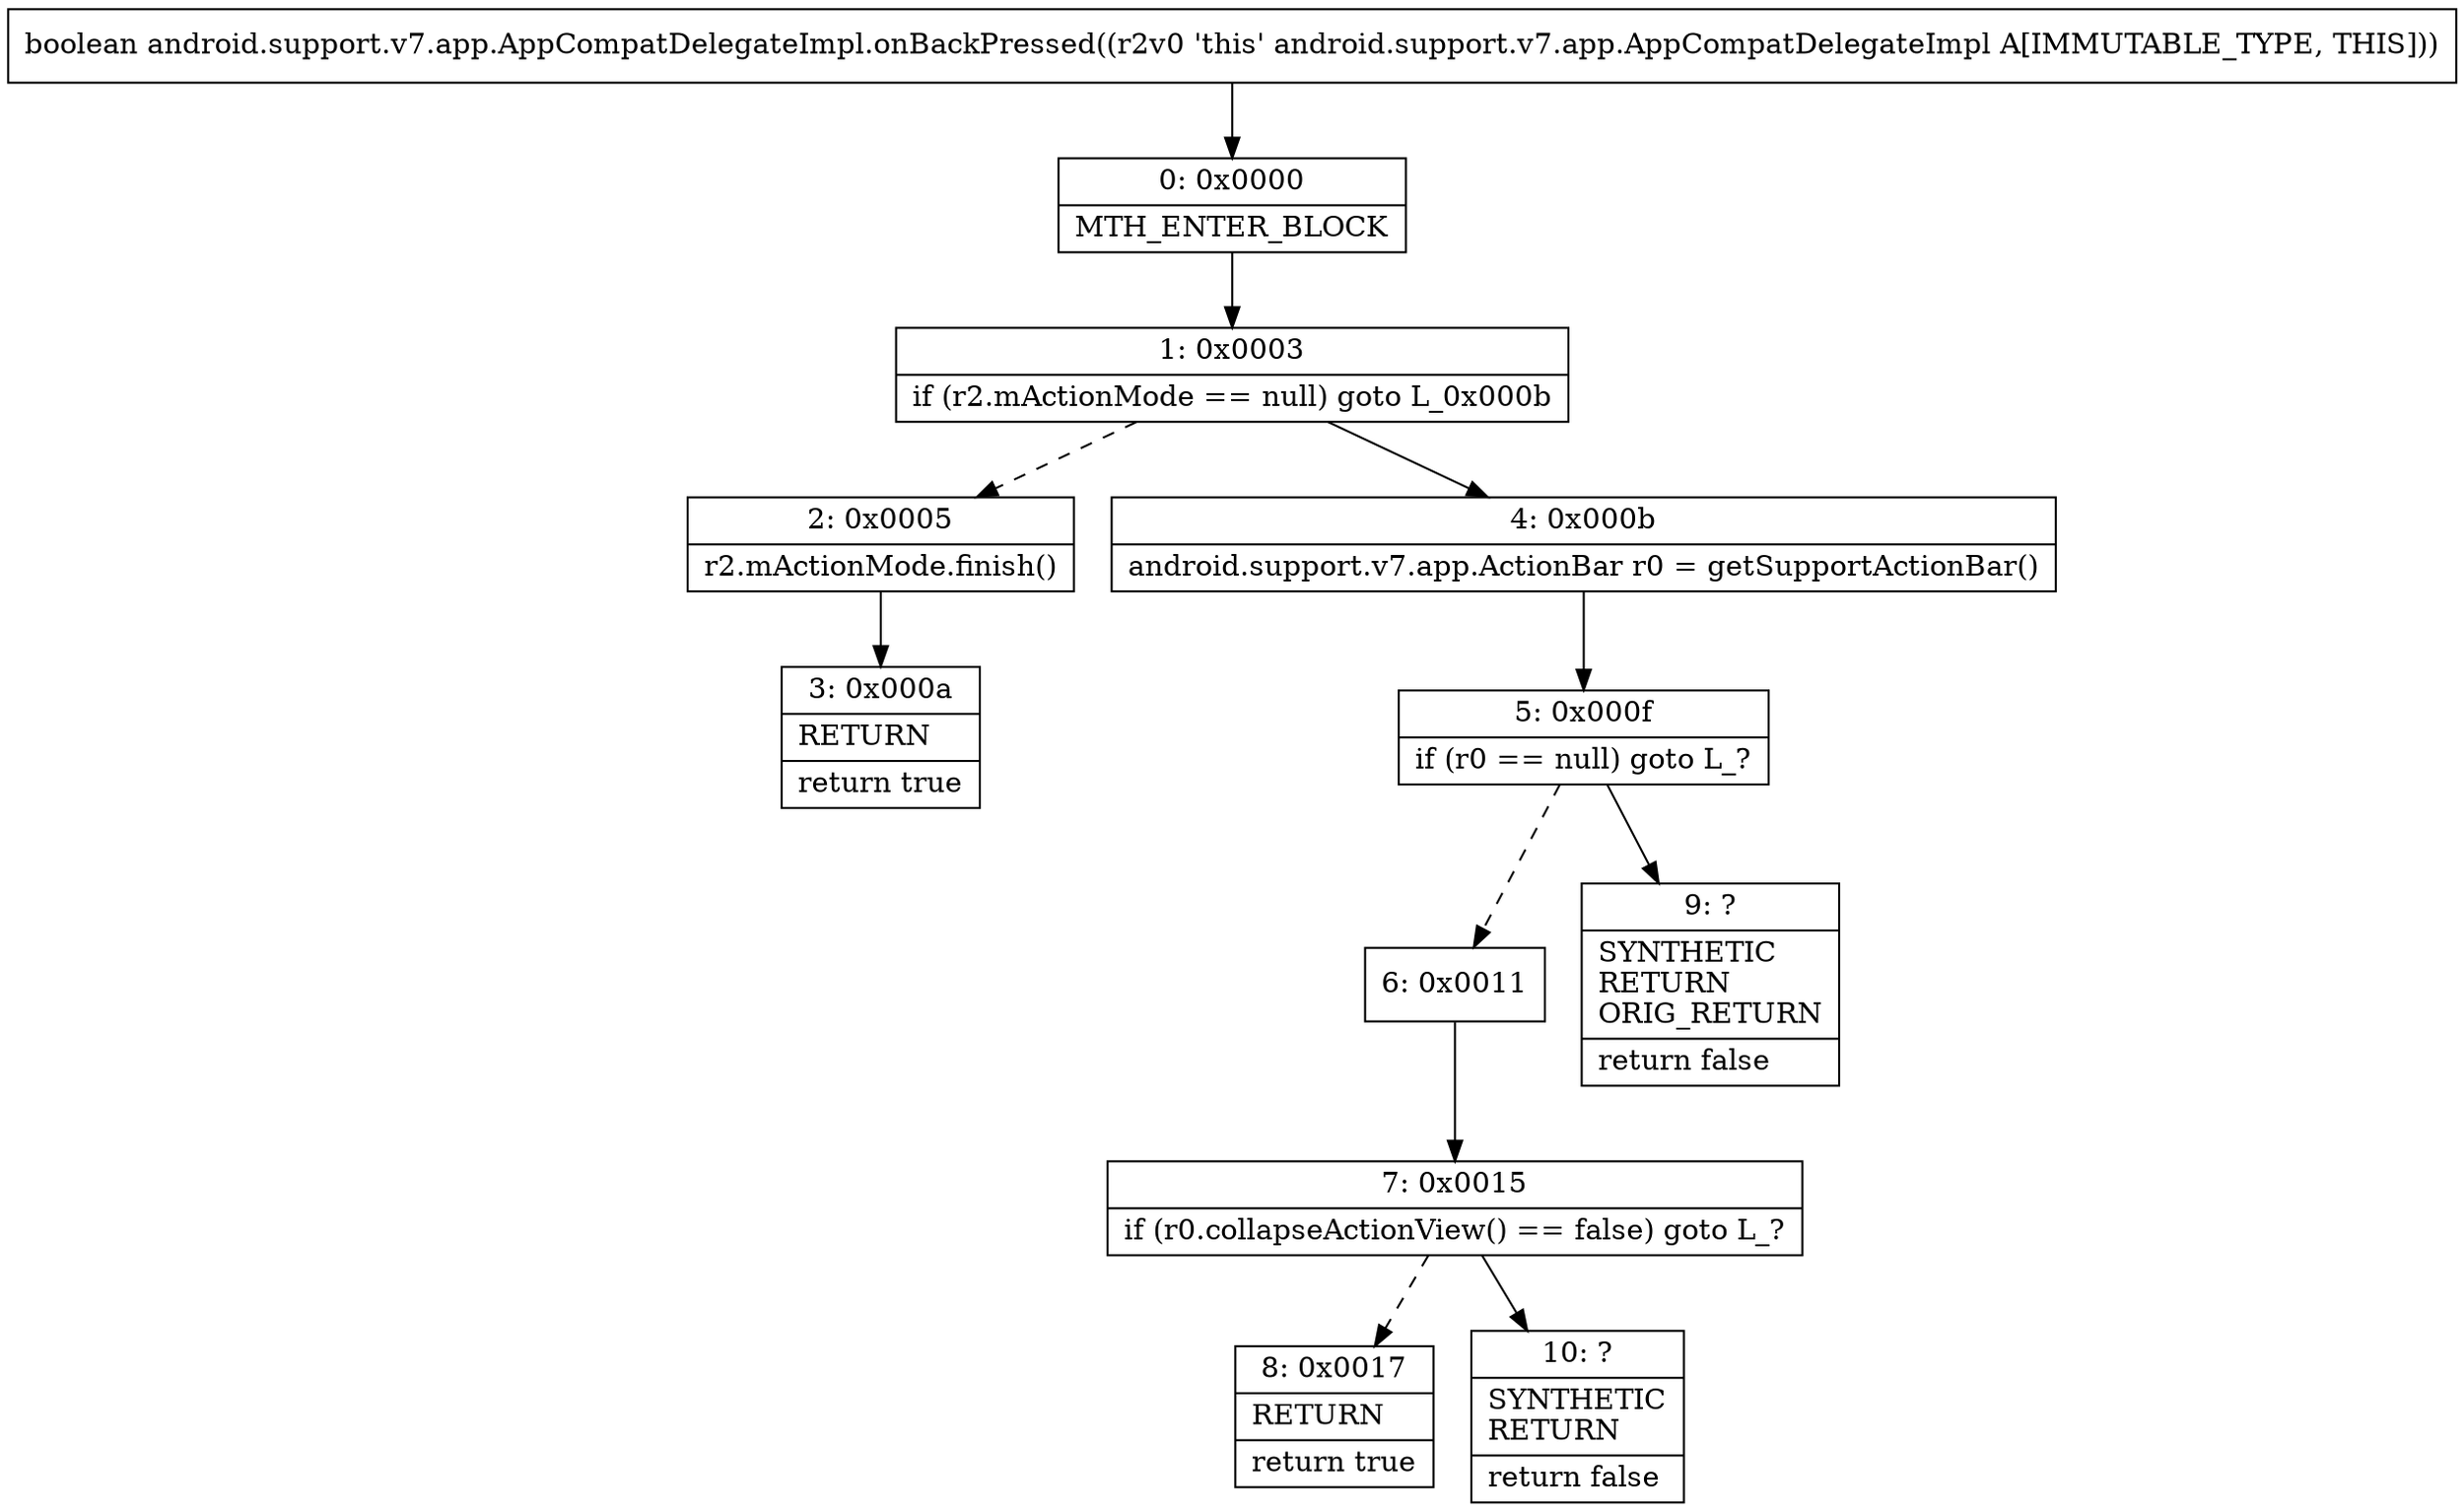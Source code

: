 digraph "CFG forandroid.support.v7.app.AppCompatDelegateImpl.onBackPressed()Z" {
Node_0 [shape=record,label="{0\:\ 0x0000|MTH_ENTER_BLOCK\l}"];
Node_1 [shape=record,label="{1\:\ 0x0003|if (r2.mActionMode == null) goto L_0x000b\l}"];
Node_2 [shape=record,label="{2\:\ 0x0005|r2.mActionMode.finish()\l}"];
Node_3 [shape=record,label="{3\:\ 0x000a|RETURN\l|return true\l}"];
Node_4 [shape=record,label="{4\:\ 0x000b|android.support.v7.app.ActionBar r0 = getSupportActionBar()\l}"];
Node_5 [shape=record,label="{5\:\ 0x000f|if (r0 == null) goto L_?\l}"];
Node_6 [shape=record,label="{6\:\ 0x0011}"];
Node_7 [shape=record,label="{7\:\ 0x0015|if (r0.collapseActionView() == false) goto L_?\l}"];
Node_8 [shape=record,label="{8\:\ 0x0017|RETURN\l|return true\l}"];
Node_9 [shape=record,label="{9\:\ ?|SYNTHETIC\lRETURN\lORIG_RETURN\l|return false\l}"];
Node_10 [shape=record,label="{10\:\ ?|SYNTHETIC\lRETURN\l|return false\l}"];
MethodNode[shape=record,label="{boolean android.support.v7.app.AppCompatDelegateImpl.onBackPressed((r2v0 'this' android.support.v7.app.AppCompatDelegateImpl A[IMMUTABLE_TYPE, THIS])) }"];
MethodNode -> Node_0;
Node_0 -> Node_1;
Node_1 -> Node_2[style=dashed];
Node_1 -> Node_4;
Node_2 -> Node_3;
Node_4 -> Node_5;
Node_5 -> Node_6[style=dashed];
Node_5 -> Node_9;
Node_6 -> Node_7;
Node_7 -> Node_8[style=dashed];
Node_7 -> Node_10;
}

